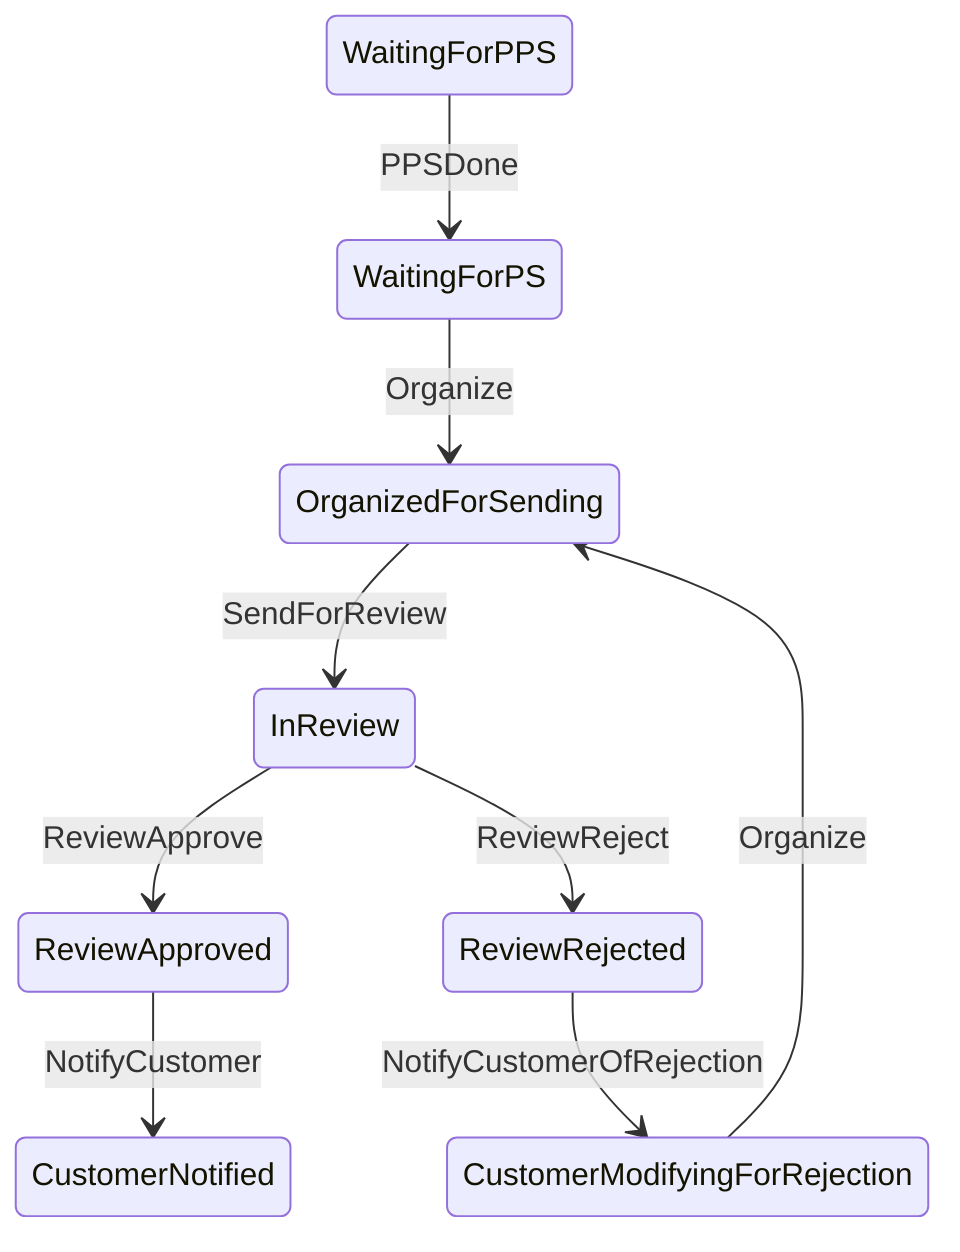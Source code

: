 stateDiagram-v2
WaitingForPPS --> WaitingForPS : PPSDone
WaitingForPS --> OrganizedForSending : Organize
OrganizedForSending --> InReview : SendForReview
InReview --> ReviewApproved : ReviewApprove
InReview --> ReviewRejected : ReviewReject
ReviewApproved --> CustomerNotified : NotifyCustomer
ReviewRejected --> CustomerModifyingForRejection : NotifyCustomerOfRejection
CustomerModifyingForRejection --> OrganizedForSending : Organize